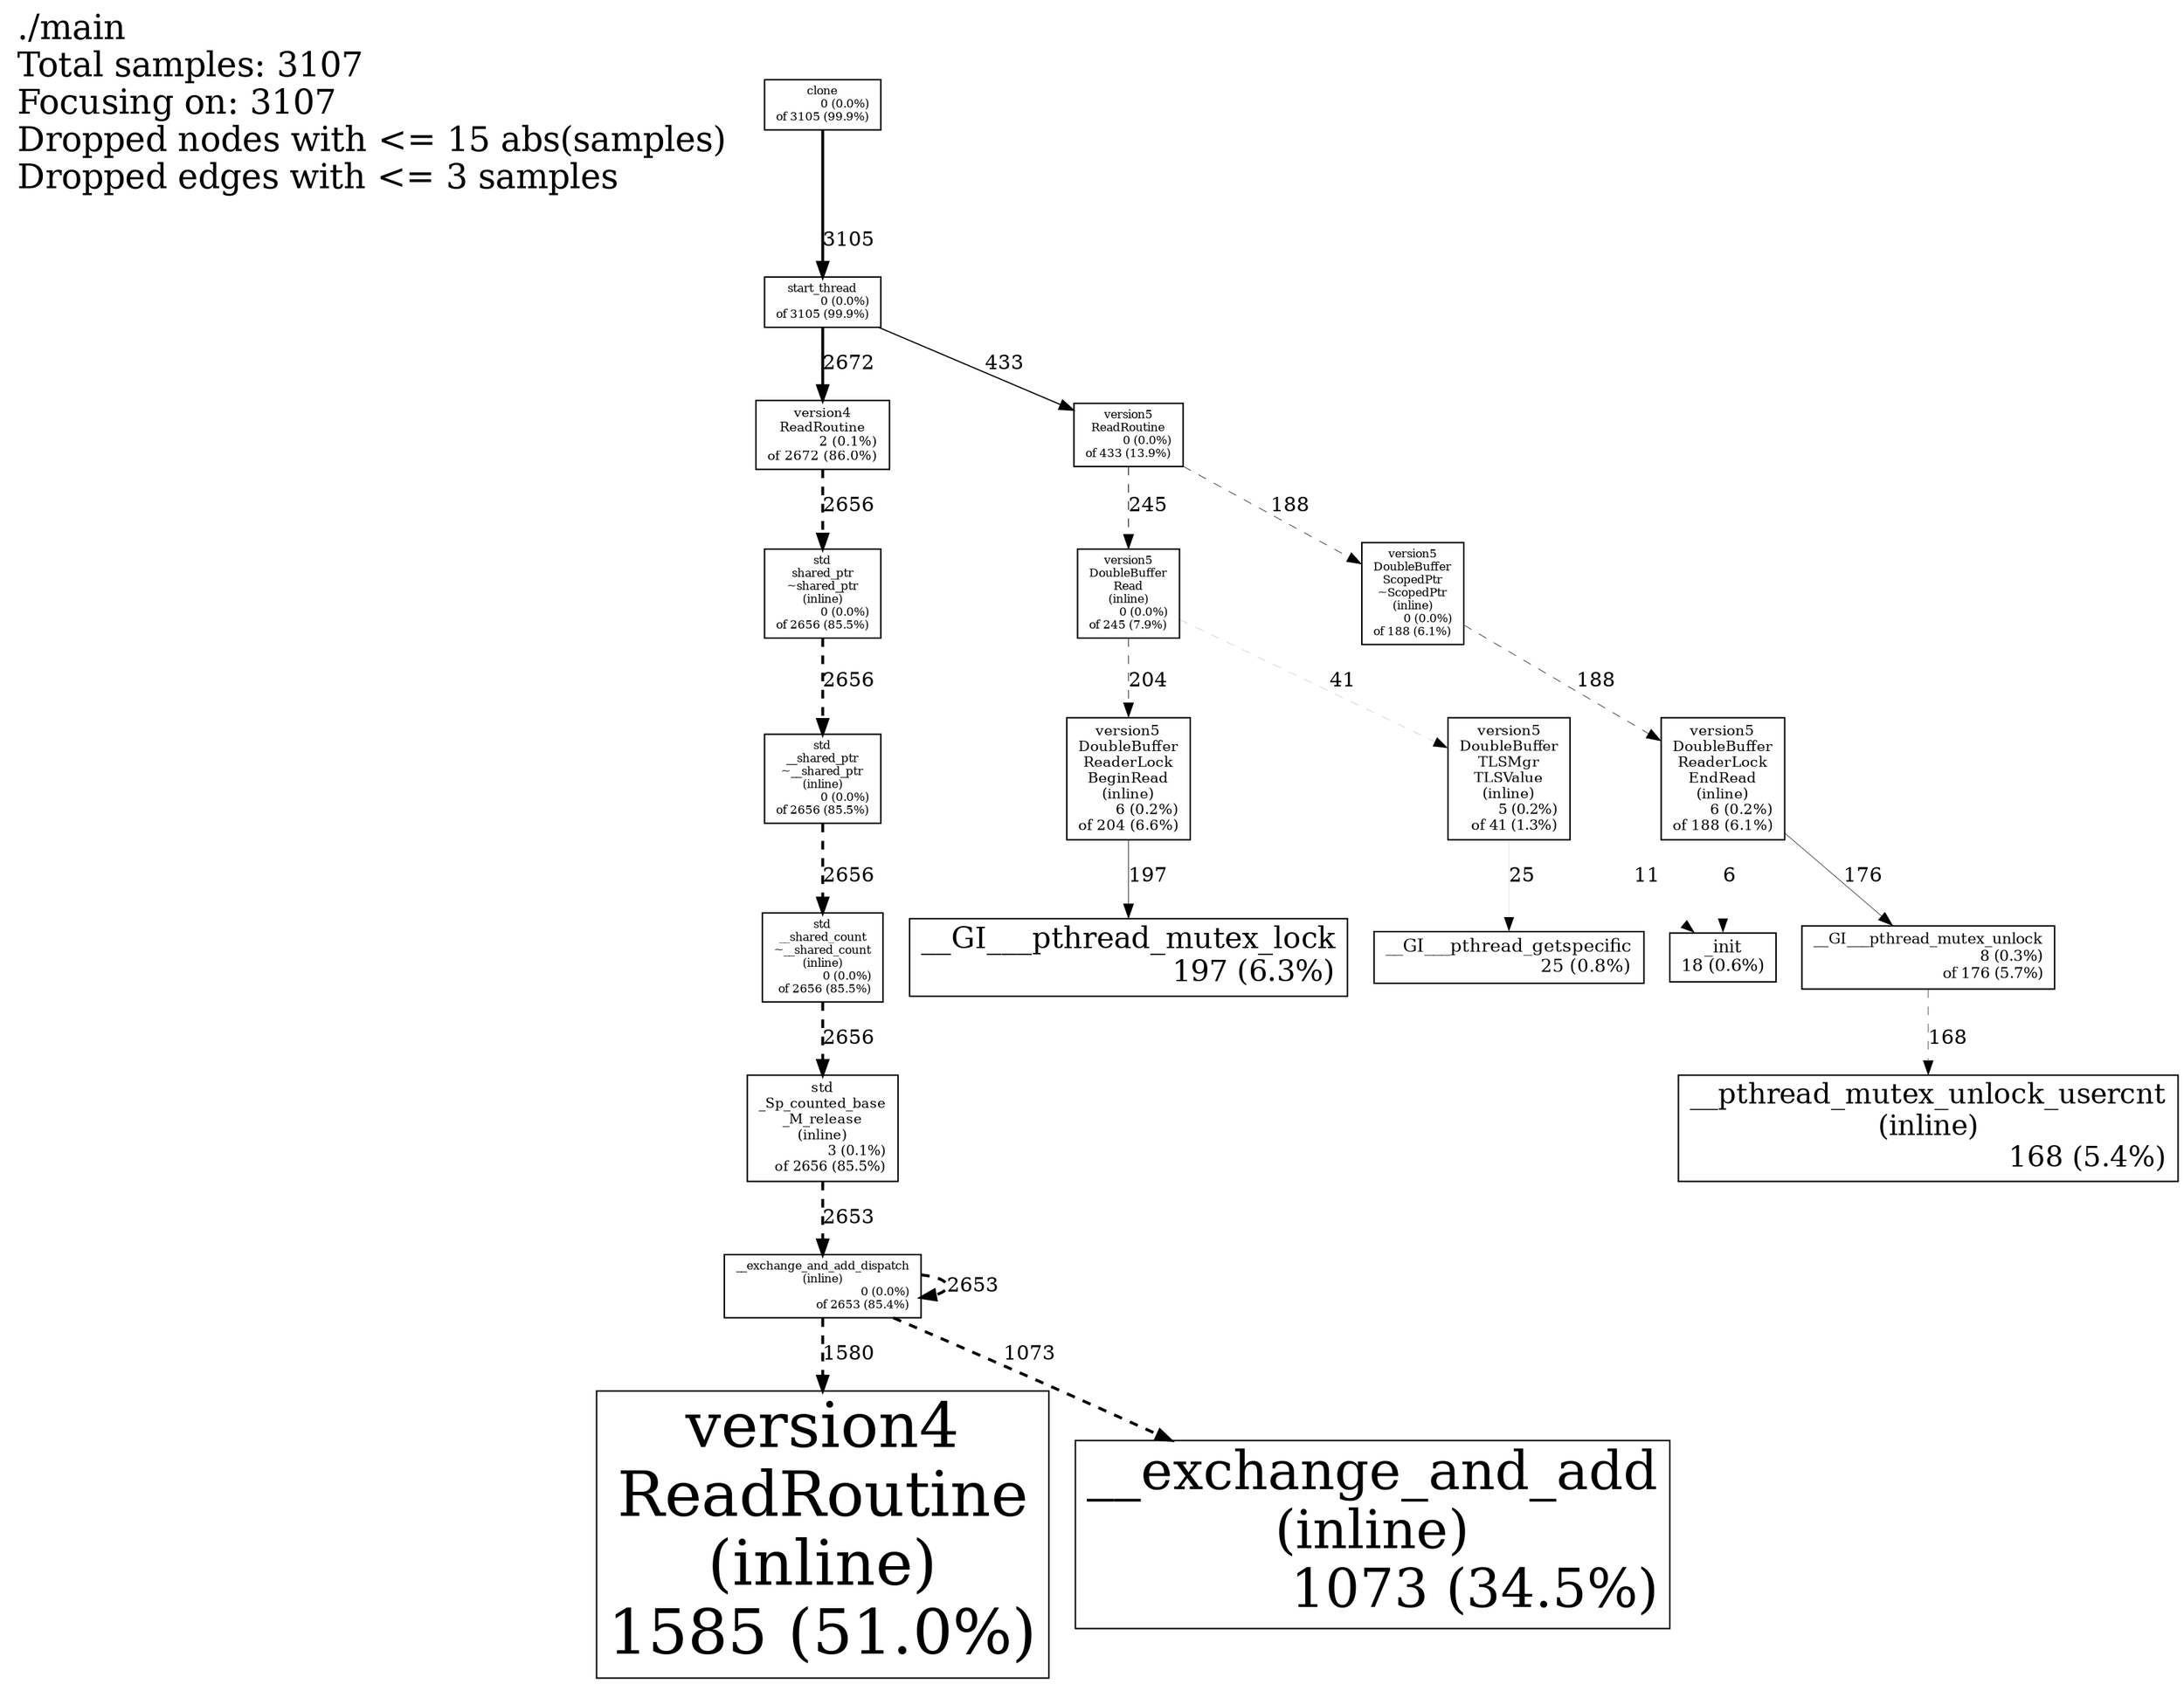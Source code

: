 digraph "./main; 3107 samples" {
node [width=0.375,height=0.25];
Legend [shape=box,fontsize=24,shape=plaintext,label="./main\lTotal samples: 3107\lFocusing on: 3107\lDropped nodes with <= 15 abs(samples)\lDropped edges with <= 3 samples\l"];
N1 [label="clone\n0 (0.0%)\rof 3105 (99.9%)\r",shape=box,fontsize=8.0];
N2 [label="start_thread\n0 (0.0%)\rof 3105 (99.9%)\r",shape=box,fontsize=8.0];
N3 [label="version4\nReadRoutine\n2 (0.1%)\rof 2672 (86.0%)\r",shape=box,fontsize=9.3];
N4 [label="std\n_Sp_counted_base\n_M_release\n(inline)\n3 (0.1%)\rof 2656 (85.5%)\r",shape=box,fontsize=9.6];
N5 [label="std\n__shared_count\n~__shared_count\n(inline)\n0 (0.0%)\rof 2656 (85.5%)\r",shape=box,fontsize=8.0];
N6 [label="std\n__shared_ptr\n~__shared_ptr\n(inline)\n0 (0.0%)\rof 2656 (85.5%)\r",shape=box,fontsize=8.0];
N7 [label="std\nshared_ptr\n~shared_ptr\n(inline)\n0 (0.0%)\rof 2656 (85.5%)\r",shape=box,fontsize=8.0];
N8 [label="__exchange_and_add_dispatch\n(inline)\n0 (0.0%)\rof 2653 (85.4%)\r",shape=box,fontsize=8.0];
N9 [label="version4\nReadRoutine\n(inline)\n1585 (51.0%)\r",shape=box,fontsize=43.7];
N10 [label="__exchange_and_add\n(inline)\n1073 (34.5%)\r",shape=box,fontsize=37.4];
N11 [label="version5\nReadRoutine\n0 (0.0%)\rof 433 (13.9%)\r",shape=box,fontsize=8.0];
N12 [label="version5\nDoubleBuffer\nRead\n(inline)\n0 (0.0%)\rof 245 (7.9%)\r",shape=box,fontsize=8.0];
N13 [label="version5\nDoubleBuffer\nReaderLock\nBeginRead\n(inline)\n6 (0.2%)\rof 204 (6.6%)\r",shape=box,fontsize=10.2];
N14 [label="__GI___pthread_mutex_lock\n197 (6.3%)\r",shape=box,fontsize=20.6];
N15 [label="version5\nDoubleBuffer\nReaderLock\nEndRead\n(inline)\n6 (0.2%)\rof 188 (6.1%)\r",shape=box,fontsize=10.2];
N16 [label="version5\nDoubleBuffer\nScopedPtr\n~ScopedPtr\n(inline)\n0 (0.0%)\rof 188 (6.1%)\r",shape=box,fontsize=8.0];
N17 [label="__GI___pthread_mutex_unlock\n8 (0.3%)\rof 176 (5.7%)\r",shape=box,fontsize=10.5];
N18 [label="__pthread_mutex_unlock_usercnt\n(inline)\n168 (5.4%)\r",shape=box,fontsize=19.6];
N19 [label="version5\nDoubleBuffer\nTLSMgr\nTLSValue\n(inline)\n5 (0.2%)\rof 41 (1.3%)\r",shape=box,fontsize=10.0];
N20 [label="__GI___pthread_getspecific\n25 (0.8%)\r",shape=box,fontsize=12.5];
N21 [label="_init\n18 (0.6%)\r",shape=box,fontsize=11.8];
N1 -> N2 [label=3105, weight=278, style="setlinewidth(2.000000)"];
N2 -> N3 [label=2672, weight=250, style="setlinewidth(2.000000)"];
N6 -> N5 [label=2656, weight=249, style="setlinewidth(2.000000),dashed"];
N5 -> N4 [label=2656, weight=249, style="setlinewidth(2.000000),dashed"];
N3 -> N7 [label=2656, weight=249, style="setlinewidth(2.000000),dashed"];
N7 -> N6 [label=2656, weight=249, style="setlinewidth(2.000000),dashed"];
N4 -> N8 [label=2653, weight=249, style="setlinewidth(2.000000),dashed"];
N8 -> N8 [label=2653, weight=249, style="setlinewidth(2.000000),dashed"];
N8 -> N9 [label=1580, weight=173, style="setlinewidth(2.000000),dashed"];
N8 -> N10 [label=1073, weight=132, style="setlinewidth(2.000000),dashed"];
N2 -> N11 [label=433, weight=70, style="setlinewidth(0.836176)"];
N11 -> N12 [label=245, weight=47, style="setlinewidth(0.473125),dashed"];
N12 -> N13 [label=204, weight=41, style="setlinewidth(0.393949),dashed"];
N13 -> N14 [label=197, weight=40, style="setlinewidth(0.380431)"];
N16 -> N15 [label=188, weight=39, style="setlinewidth(0.363051),dashed"];
N11 -> N16 [label=188, weight=39, style="setlinewidth(0.363051),dashed"];
N15 -> N17 [label=176, weight=37, style="setlinewidth(0.339878)"];
N17 -> N18 [label=168, weight=36, style="setlinewidth(0.324429),dashed"];
N12 -> N19 [label=41, weight=13, style="setlinewidth(0.079176),dashed"];
N19 -> N20 [label=25, weight=9, style="setlinewidth(0.048278)"];
N19 -> N21 [label=11, weight=5, style="setlinewidth(0.021242)"];
N15 -> N21 [label=6, weight=3, style="setlinewidth(0.011587)"];
}
